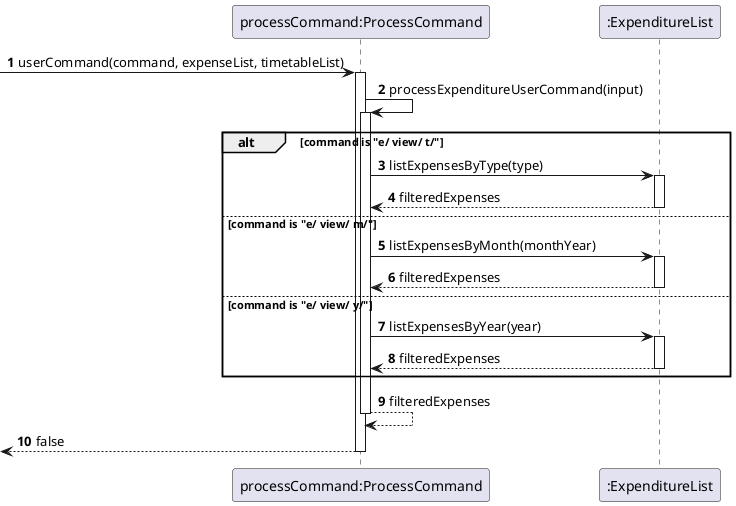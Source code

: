 @startuml
'https://plantuml.com/sequence-diagram

autonumber
participant "processCommand:ProcessCommand" as processCommand
participant ":ExpenditureList" as expenditureList

[-> processCommand: userCommand(command, expenseList, timetableList)
activate processCommand

processCommand -> processCommand: processExpenditureUserCommand(input)
activate processCommand

alt command is "e/ view/ t/"
    processCommand -> expenditureList: listExpensesByType(type)
    activate expenditureList

    expenditureList --> processCommand: filteredExpenses
    deactivate expenditureList
else command is "e/ view/ m/"
    processCommand -> expenditureList: listExpensesByMonth(monthYear)
    activate expenditureList

    expenditureList --> processCommand: filteredExpenses
    deactivate expenditureList
else command is "e/ view/ y/"
    processCommand -> expenditureList: listExpensesByYear(year)
    activate expenditureList

    expenditureList --> processCommand: filteredExpenses
    deactivate expenditureList
end

processCommand --> processCommand: filteredExpenses
deactivate processCommand

[<-- processCommand: false
deactivate processCommand

@enduml